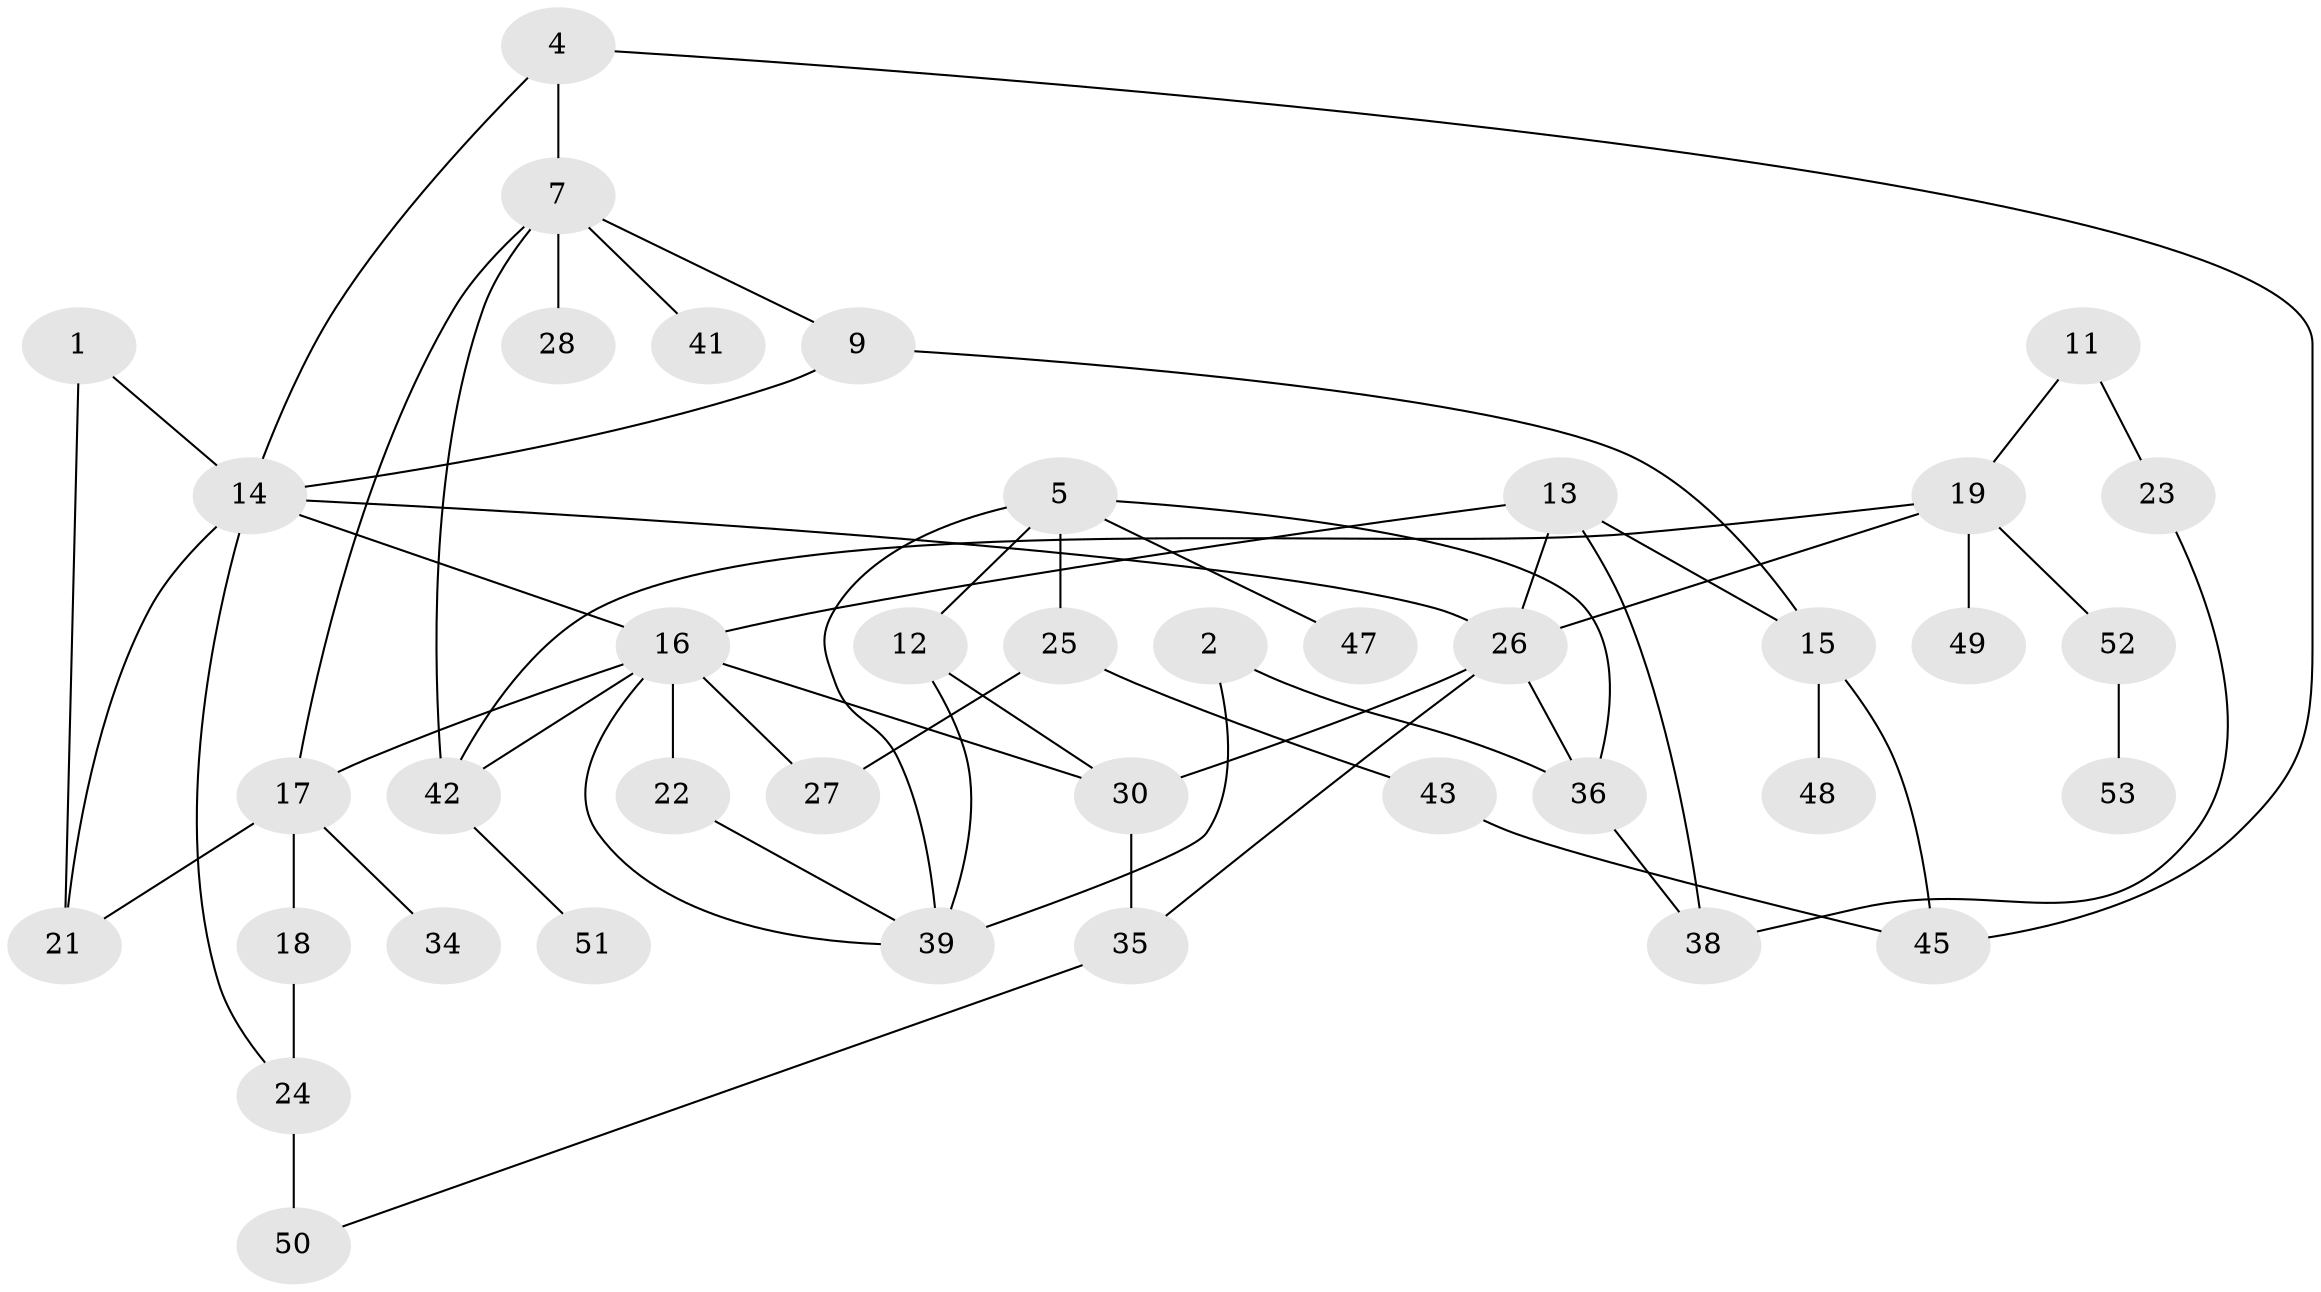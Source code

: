 // original degree distribution, {1: 0.2169811320754717, 0: 0.10377358490566038, 3: 0.3113207547169811, 4: 0.10377358490566038, 2: 0.2169811320754717, 5: 0.03773584905660377, 6: 0.009433962264150943}
// Generated by graph-tools (version 1.1) at 2025/33/03/09/25 02:33:28]
// undirected, 40 vertices, 61 edges
graph export_dot {
graph [start="1"]
  node [color=gray90,style=filled];
  1;
  2;
  4;
  5;
  7;
  9;
  11;
  12;
  13;
  14;
  15;
  16;
  17;
  18;
  19;
  21;
  22;
  23;
  24;
  25;
  26;
  27;
  28;
  30;
  34;
  35;
  36;
  38;
  39;
  41;
  42;
  43;
  45;
  47;
  48;
  49;
  50;
  51;
  52;
  53;
  1 -- 14 [weight=1.0];
  1 -- 21 [weight=1.0];
  2 -- 36 [weight=1.0];
  2 -- 39 [weight=1.0];
  4 -- 7 [weight=1.0];
  4 -- 14 [weight=1.0];
  4 -- 45 [weight=1.0];
  5 -- 12 [weight=1.0];
  5 -- 25 [weight=1.0];
  5 -- 36 [weight=1.0];
  5 -- 39 [weight=1.0];
  5 -- 47 [weight=1.0];
  7 -- 9 [weight=1.0];
  7 -- 17 [weight=1.0];
  7 -- 28 [weight=1.0];
  7 -- 41 [weight=1.0];
  7 -- 42 [weight=1.0];
  9 -- 14 [weight=1.0];
  9 -- 15 [weight=1.0];
  11 -- 19 [weight=1.0];
  11 -- 23 [weight=1.0];
  12 -- 30 [weight=1.0];
  12 -- 39 [weight=1.0];
  13 -- 15 [weight=1.0];
  13 -- 16 [weight=1.0];
  13 -- 26 [weight=1.0];
  13 -- 38 [weight=1.0];
  14 -- 16 [weight=1.0];
  14 -- 21 [weight=1.0];
  14 -- 24 [weight=1.0];
  14 -- 26 [weight=1.0];
  15 -- 45 [weight=1.0];
  15 -- 48 [weight=1.0];
  16 -- 17 [weight=1.0];
  16 -- 22 [weight=1.0];
  16 -- 27 [weight=1.0];
  16 -- 30 [weight=2.0];
  16 -- 39 [weight=1.0];
  16 -- 42 [weight=1.0];
  17 -- 18 [weight=1.0];
  17 -- 21 [weight=1.0];
  17 -- 34 [weight=2.0];
  18 -- 24 [weight=1.0];
  19 -- 26 [weight=1.0];
  19 -- 42 [weight=1.0];
  19 -- 49 [weight=1.0];
  19 -- 52 [weight=1.0];
  22 -- 39 [weight=1.0];
  23 -- 38 [weight=1.0];
  24 -- 50 [weight=2.0];
  25 -- 27 [weight=1.0];
  25 -- 43 [weight=1.0];
  26 -- 30 [weight=1.0];
  26 -- 35 [weight=1.0];
  26 -- 36 [weight=1.0];
  30 -- 35 [weight=1.0];
  35 -- 50 [weight=1.0];
  36 -- 38 [weight=1.0];
  42 -- 51 [weight=1.0];
  43 -- 45 [weight=1.0];
  52 -- 53 [weight=1.0];
}
